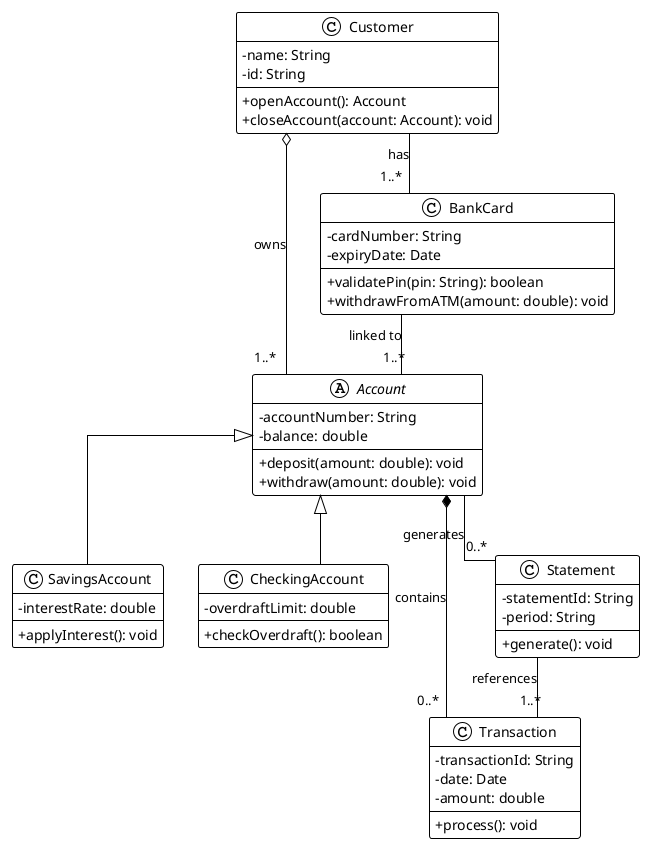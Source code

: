 @startuml BankingSystemClassDiagram

!theme plain
skinparam classAttributeIconSize 0
skinparam linetype ortho

' Classes
class Customer {
    - name: String
    - id: String
    + openAccount(): Account
    + closeAccount(account: Account): void
}

abstract class Account {
    - accountNumber: String
    - balance: double
    + deposit(amount: double): void
    + withdraw(amount: double): void
}

class SavingsAccount {
    - interestRate: double
    + applyInterest(): void
}

class CheckingAccount {
    - overdraftLimit: double
    + checkOverdraft(): boolean
}

class Transaction {
    - transactionId: String
    - date: Date
    - amount: double
    + process(): void
}

class Statement {
    - statementId: String
    - period: String
    + generate(): void
}

class BankCard {
    - cardNumber: String
    - expiryDate: Date
    + validatePin(pin: String): boolean
    + withdrawFromATM(amount: double): void
}

' Relationships

' Inheritance: Account -> SavingsAccount, CheckingAccount
Account <|-- SavingsAccount
Account <|-- CheckingAccount

' Aggregation: Customer -> Account (Customer owns accounts)
Customer o-- "1..*" Account : owns

' Composition: Account -> Transaction (Account contains transactions)
Account *-- "0..*" Transaction : contains

' Association: Customer <-> BankCard
Customer -- "1..*" BankCard : has

' Association: BankCard <-> Account
BankCard -- "1..*" Account : linked to

' Association: Statement <-> Account
Account -- "0..*" Statement : generates

' Association: Statement <-> Transaction (Statement references transactions)
Statement -- "1..*" Transaction : references

@enduml
